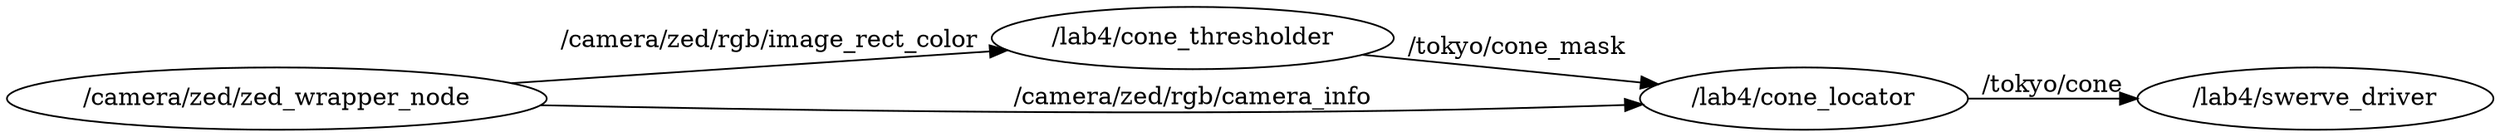 digraph lab4 {
	graph [
		compound=True,
		rank=same,
		rankdir=LR,
		ranksep=0.2
	];
	node [height=0.5, shape="ellipse"];

	zed              [label="/camera/zed/zed_wrapper_node"];
	cone_thresholder [label="/lab4/cone_thresholder"];
	cone_locator     [label="/lab4/cone_locator"];
	swerve_driver    [label="/lab4/swerve_driver"];

	zed -> cone_thresholder          [label="/camera/zed/rgb/image_rect_color"];
	zed -> cone_locator              [label="/camera/zed/rgb/camera_info"];
	cone_thresholder -> cone_locator [label="/tokyo/cone_mask"];
	cone_locator -> swerve_driver    [label="/tokyo/cone"];
}
